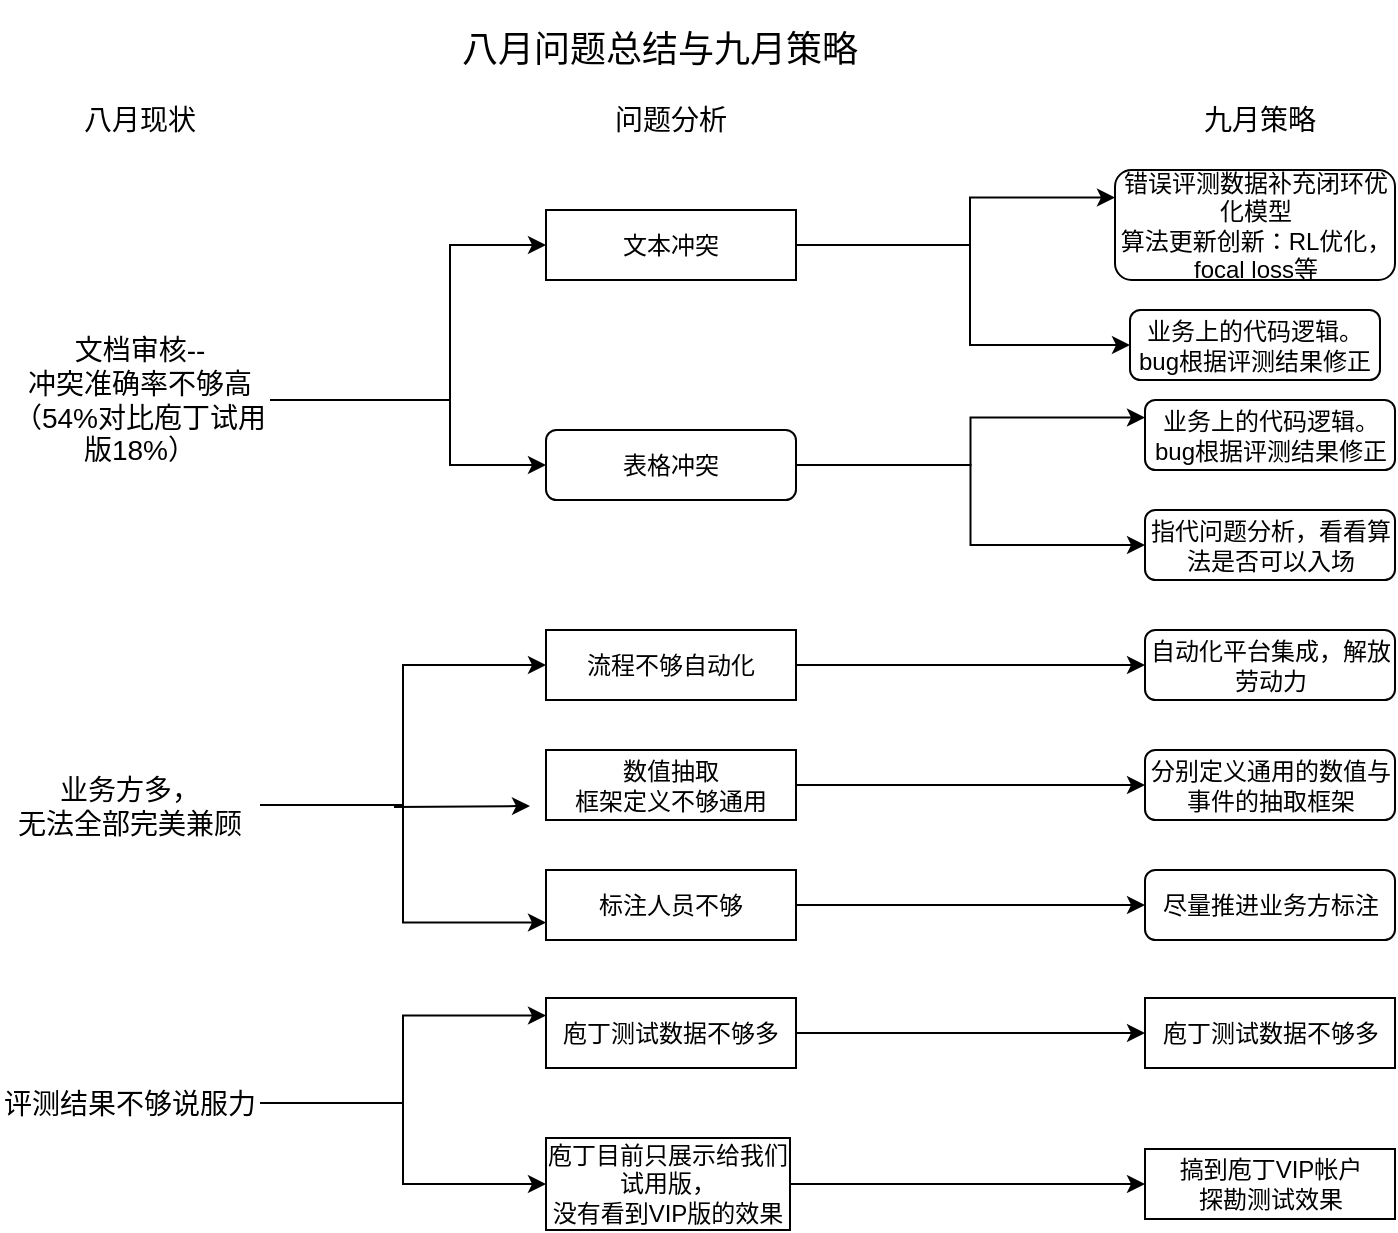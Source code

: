 <mxfile pages="1" version="11.2.4" type="github"><diagram id="qoYEgsGVeIHsSDPx_Uf8" name="Page-1"><mxGraphModel dx="942" dy="646" grid="1" gridSize="10" guides="1" tooltips="1" connect="1" arrows="1" fold="1" page="1" pageScale="1" pageWidth="827" pageHeight="1169" math="0" shadow="0"><root><mxCell id="0"/><mxCell id="1" parent="0"/><mxCell id="t1HwDP8iA54wXY4Rrie4-1" value="&lt;font style=&quot;font-size: 18px&quot;&gt;八月问题总结与九月策略&lt;/font&gt;" style="text;html=1;strokeColor=none;fillColor=none;align=center;verticalAlign=middle;whiteSpace=wrap;rounded=0;" vertex="1" parent="1"><mxGeometry x="250" y="15" width="230" height="50" as="geometry"/></mxCell><mxCell id="t1HwDP8iA54wXY4Rrie4-2" value="&lt;font style=&quot;font-size: 14px&quot;&gt;问题分析&lt;/font&gt;" style="text;html=1;strokeColor=none;fillColor=none;align=center;verticalAlign=middle;whiteSpace=wrap;rounded=0;" vertex="1" parent="1"><mxGeometry x="328" y="60" width="85" height="30" as="geometry"/></mxCell><mxCell id="t1HwDP8iA54wXY4Rrie4-3" value="&lt;font style=&quot;font-size: 14px&quot;&gt;八月现状&lt;/font&gt;" style="text;html=1;strokeColor=none;fillColor=none;align=center;verticalAlign=middle;whiteSpace=wrap;rounded=0;" vertex="1" parent="1"><mxGeometry x="45" y="60" width="120" height="30" as="geometry"/></mxCell><mxCell id="t1HwDP8iA54wXY4Rrie4-4" value="&lt;font style=&quot;font-size: 14px&quot;&gt;九月策略&lt;/font&gt;" style="text;html=1;strokeColor=none;fillColor=none;align=center;verticalAlign=middle;whiteSpace=wrap;rounded=0;" vertex="1" parent="1"><mxGeometry x="630" y="65" width="70" height="20" as="geometry"/></mxCell><mxCell id="t1HwDP8iA54wXY4Rrie4-24" style="edgeStyle=orthogonalEdgeStyle;rounded=0;orthogonalLoop=1;jettySize=auto;html=1;exitX=1;exitY=0.5;exitDx=0;exitDy=0;entryX=0;entryY=0.5;entryDx=0;entryDy=0;" edge="1" parent="1" source="t1HwDP8iA54wXY4Rrie4-6" target="t1HwDP8iA54wXY4Rrie4-9"><mxGeometry relative="1" as="geometry"><Array as="points"><mxPoint x="260" y="215"/><mxPoint x="260" y="138"/></Array></mxGeometry></mxCell><mxCell id="t1HwDP8iA54wXY4Rrie4-25" style="edgeStyle=orthogonalEdgeStyle;rounded=0;orthogonalLoop=1;jettySize=auto;html=1;exitX=1;exitY=0.5;exitDx=0;exitDy=0;entryX=0;entryY=0.5;entryDx=0;entryDy=0;" edge="1" parent="1" source="t1HwDP8iA54wXY4Rrie4-6" target="t1HwDP8iA54wXY4Rrie4-10"><mxGeometry relative="1" as="geometry"><Array as="points"><mxPoint x="260" y="215"/><mxPoint x="260" y="248"/></Array></mxGeometry></mxCell><mxCell id="t1HwDP8iA54wXY4Rrie4-6" value="&lt;font style=&quot;font-size: 14px&quot;&gt;文档审核--&lt;br&gt;冲突准确率不够高（54%对比庖丁试用版18%）&lt;/font&gt;" style="text;html=1;strokeColor=none;fillColor=none;align=center;verticalAlign=middle;whiteSpace=wrap;rounded=0;" vertex="1" parent="1"><mxGeometry x="40" y="180" width="130" height="70" as="geometry"/></mxCell><mxCell id="t1HwDP8iA54wXY4Rrie4-37" style="edgeStyle=orthogonalEdgeStyle;rounded=0;orthogonalLoop=1;jettySize=auto;html=1;exitX=1;exitY=0.5;exitDx=0;exitDy=0;entryX=0;entryY=0.5;entryDx=0;entryDy=0;" edge="1" parent="1" source="t1HwDP8iA54wXY4Rrie4-7" target="t1HwDP8iA54wXY4Rrie4-29"><mxGeometry relative="1" as="geometry"/></mxCell><mxCell id="t1HwDP8iA54wXY4Rrie4-38" style="edgeStyle=orthogonalEdgeStyle;rounded=0;orthogonalLoop=1;jettySize=auto;html=1;exitX=1;exitY=0.5;exitDx=0;exitDy=0;" edge="1" parent="1" source="t1HwDP8iA54wXY4Rrie4-7"><mxGeometry relative="1" as="geometry"><mxPoint x="300" y="418" as="targetPoint"/></mxGeometry></mxCell><mxCell id="t1HwDP8iA54wXY4Rrie4-39" style="edgeStyle=orthogonalEdgeStyle;rounded=0;orthogonalLoop=1;jettySize=auto;html=1;exitX=1;exitY=0.5;exitDx=0;exitDy=0;entryX=0;entryY=0.75;entryDx=0;entryDy=0;" edge="1" parent="1" source="t1HwDP8iA54wXY4Rrie4-7" target="t1HwDP8iA54wXY4Rrie4-31"><mxGeometry relative="1" as="geometry"/></mxCell><mxCell id="t1HwDP8iA54wXY4Rrie4-7" value="&lt;font style=&quot;font-size: 14px&quot;&gt;业务方多，&lt;br&gt;无法全部完美兼顾&lt;/font&gt;" style="text;html=1;strokeColor=none;fillColor=none;align=center;verticalAlign=middle;whiteSpace=wrap;rounded=0;" vertex="1" parent="1"><mxGeometry x="35" y="382.5" width="130" height="70" as="geometry"/></mxCell><mxCell id="t1HwDP8iA54wXY4Rrie4-49" style="edgeStyle=orthogonalEdgeStyle;rounded=0;orthogonalLoop=1;jettySize=auto;html=1;exitX=1;exitY=0.5;exitDx=0;exitDy=0;entryX=0;entryY=0.25;entryDx=0;entryDy=0;" edge="1" parent="1" source="t1HwDP8iA54wXY4Rrie4-8" target="t1HwDP8iA54wXY4Rrie4-43"><mxGeometry relative="1" as="geometry"/></mxCell><mxCell id="t1HwDP8iA54wXY4Rrie4-50" style="edgeStyle=orthogonalEdgeStyle;rounded=0;orthogonalLoop=1;jettySize=auto;html=1;exitX=1;exitY=0.5;exitDx=0;exitDy=0;entryX=0;entryY=0.5;entryDx=0;entryDy=0;" edge="1" parent="1" source="t1HwDP8iA54wXY4Rrie4-8" target="t1HwDP8iA54wXY4Rrie4-44"><mxGeometry relative="1" as="geometry"/></mxCell><mxCell id="t1HwDP8iA54wXY4Rrie4-8" value="&lt;font style=&quot;font-size: 14px&quot;&gt;评测结果不够说服力&lt;/font&gt;" style="text;html=1;strokeColor=none;fillColor=none;align=center;verticalAlign=middle;whiteSpace=wrap;rounded=0;" vertex="1" parent="1"><mxGeometry x="35" y="531.5" width="130" height="70" as="geometry"/></mxCell><mxCell id="t1HwDP8iA54wXY4Rrie4-51" style="edgeStyle=orthogonalEdgeStyle;rounded=0;orthogonalLoop=1;jettySize=auto;html=1;exitX=1;exitY=0.5;exitDx=0;exitDy=0;entryX=0;entryY=0.25;entryDx=0;entryDy=0;" edge="1" parent="1" source="t1HwDP8iA54wXY4Rrie4-9" target="t1HwDP8iA54wXY4Rrie4-11"><mxGeometry relative="1" as="geometry"><Array as="points"><mxPoint x="520" y="138"/><mxPoint x="520" y="114"/></Array></mxGeometry></mxCell><mxCell id="t1HwDP8iA54wXY4Rrie4-52" style="edgeStyle=orthogonalEdgeStyle;rounded=0;orthogonalLoop=1;jettySize=auto;html=1;exitX=1;exitY=0.5;exitDx=0;exitDy=0;entryX=0;entryY=0.5;entryDx=0;entryDy=0;" edge="1" parent="1" source="t1HwDP8iA54wXY4Rrie4-9" target="t1HwDP8iA54wXY4Rrie4-12"><mxGeometry relative="1" as="geometry"><Array as="points"><mxPoint x="520" y="138"/><mxPoint x="520" y="188"/></Array></mxGeometry></mxCell><mxCell id="t1HwDP8iA54wXY4Rrie4-9" value="文本冲突" style="rounded=1;whiteSpace=wrap;html=1;arcSize=0;" vertex="1" parent="1"><mxGeometry x="308" y="120" width="125" height="35" as="geometry"/></mxCell><mxCell id="t1HwDP8iA54wXY4Rrie4-32" style="edgeStyle=orthogonalEdgeStyle;rounded=0;orthogonalLoop=1;jettySize=auto;html=1;exitX=1;exitY=0.5;exitDx=0;exitDy=0;entryX=0;entryY=0.25;entryDx=0;entryDy=0;" edge="1" parent="1" source="t1HwDP8iA54wXY4Rrie4-10" target="t1HwDP8iA54wXY4Rrie4-13"><mxGeometry relative="1" as="geometry"/></mxCell><mxCell id="t1HwDP8iA54wXY4Rrie4-33" style="edgeStyle=orthogonalEdgeStyle;rounded=0;orthogonalLoop=1;jettySize=auto;html=1;exitX=1;exitY=0.5;exitDx=0;exitDy=0;entryX=0;entryY=0.5;entryDx=0;entryDy=0;" edge="1" parent="1" source="t1HwDP8iA54wXY4Rrie4-10" target="t1HwDP8iA54wXY4Rrie4-14"><mxGeometry relative="1" as="geometry"/></mxCell><mxCell id="t1HwDP8iA54wXY4Rrie4-10" value="表格冲突" style="rounded=1;whiteSpace=wrap;html=1;" vertex="1" parent="1"><mxGeometry x="308" y="230" width="125" height="35" as="geometry"/></mxCell><mxCell id="t1HwDP8iA54wXY4Rrie4-11" value="错误评测数据补充闭环优化模型&lt;br&gt;算法更新创新：RL优化，focal loss等" style="rounded=1;whiteSpace=wrap;html=1;" vertex="1" parent="1"><mxGeometry x="592.5" y="100" width="140" height="55" as="geometry"/></mxCell><mxCell id="t1HwDP8iA54wXY4Rrie4-12" value="业务上的代码逻辑。bug根据评测结果修正" style="rounded=1;whiteSpace=wrap;html=1;" vertex="1" parent="1"><mxGeometry x="600" y="170" width="125" height="35" as="geometry"/></mxCell><mxCell id="t1HwDP8iA54wXY4Rrie4-13" value="业务上的代码逻辑。bug根据评测结果修正" style="rounded=1;whiteSpace=wrap;html=1;" vertex="1" parent="1"><mxGeometry x="607.5" y="215" width="125" height="35" as="geometry"/></mxCell><mxCell id="t1HwDP8iA54wXY4Rrie4-14" value="指代问题分析，看看算法是否可以入场" style="rounded=1;whiteSpace=wrap;html=1;" vertex="1" parent="1"><mxGeometry x="607.5" y="270" width="125" height="35" as="geometry"/></mxCell><mxCell id="t1HwDP8iA54wXY4Rrie4-40" style="edgeStyle=orthogonalEdgeStyle;rounded=0;orthogonalLoop=1;jettySize=auto;html=1;exitX=1;exitY=0.5;exitDx=0;exitDy=0;" edge="1" parent="1" source="t1HwDP8iA54wXY4Rrie4-29" target="t1HwDP8iA54wXY4Rrie4-34"><mxGeometry relative="1" as="geometry"/></mxCell><mxCell id="t1HwDP8iA54wXY4Rrie4-29" value="流程不够自动化" style="rounded=1;whiteSpace=wrap;html=1;arcSize=0;" vertex="1" parent="1"><mxGeometry x="308" y="330" width="125" height="35" as="geometry"/></mxCell><mxCell id="t1HwDP8iA54wXY4Rrie4-41" style="edgeStyle=orthogonalEdgeStyle;rounded=0;orthogonalLoop=1;jettySize=auto;html=1;exitX=1;exitY=0.5;exitDx=0;exitDy=0;entryX=0;entryY=0.5;entryDx=0;entryDy=0;" edge="1" parent="1" source="t1HwDP8iA54wXY4Rrie4-30" target="t1HwDP8iA54wXY4Rrie4-35"><mxGeometry relative="1" as="geometry"/></mxCell><mxCell id="t1HwDP8iA54wXY4Rrie4-30" value="数值抽取&lt;br&gt;框架定义不够通用" style="rounded=1;whiteSpace=wrap;html=1;arcSize=0;" vertex="1" parent="1"><mxGeometry x="308" y="390" width="125" height="35" as="geometry"/></mxCell><mxCell id="t1HwDP8iA54wXY4Rrie4-42" style="edgeStyle=orthogonalEdgeStyle;rounded=0;orthogonalLoop=1;jettySize=auto;html=1;exitX=1;exitY=0.5;exitDx=0;exitDy=0;entryX=0;entryY=0.5;entryDx=0;entryDy=0;" edge="1" parent="1" source="t1HwDP8iA54wXY4Rrie4-31" target="t1HwDP8iA54wXY4Rrie4-36"><mxGeometry relative="1" as="geometry"/></mxCell><mxCell id="t1HwDP8iA54wXY4Rrie4-31" value="标注人员不够" style="rounded=1;whiteSpace=wrap;html=1;arcSize=0;" vertex="1" parent="1"><mxGeometry x="308" y="450" width="125" height="35" as="geometry"/></mxCell><mxCell id="t1HwDP8iA54wXY4Rrie4-34" value="自动化平台集成，解放劳动力" style="rounded=1;whiteSpace=wrap;html=1;" vertex="1" parent="1"><mxGeometry x="607.5" y="330" width="125" height="35" as="geometry"/></mxCell><mxCell id="t1HwDP8iA54wXY4Rrie4-35" value="分别定义通用的数值与事件的抽取框架" style="rounded=1;whiteSpace=wrap;html=1;" vertex="1" parent="1"><mxGeometry x="607.5" y="390" width="125" height="35" as="geometry"/></mxCell><mxCell id="t1HwDP8iA54wXY4Rrie4-36" value="尽量推进业务方标注" style="rounded=1;whiteSpace=wrap;html=1;" vertex="1" parent="1"><mxGeometry x="607.5" y="450" width="125" height="35" as="geometry"/></mxCell><mxCell id="t1HwDP8iA54wXY4Rrie4-47" style="edgeStyle=orthogonalEdgeStyle;rounded=0;orthogonalLoop=1;jettySize=auto;html=1;exitX=1;exitY=0.5;exitDx=0;exitDy=0;entryX=0;entryY=0.5;entryDx=0;entryDy=0;" edge="1" parent="1" source="t1HwDP8iA54wXY4Rrie4-43" target="t1HwDP8iA54wXY4Rrie4-45"><mxGeometry relative="1" as="geometry"/></mxCell><mxCell id="t1HwDP8iA54wXY4Rrie4-43" value="庖丁测试数据不够多" style="rounded=1;whiteSpace=wrap;html=1;arcSize=0;" vertex="1" parent="1"><mxGeometry x="308" y="514" width="125" height="35" as="geometry"/></mxCell><mxCell id="t1HwDP8iA54wXY4Rrie4-48" style="edgeStyle=orthogonalEdgeStyle;rounded=0;orthogonalLoop=1;jettySize=auto;html=1;exitX=1;exitY=0.5;exitDx=0;exitDy=0;entryX=0;entryY=0.5;entryDx=0;entryDy=0;" edge="1" parent="1" source="t1HwDP8iA54wXY4Rrie4-44" target="t1HwDP8iA54wXY4Rrie4-46"><mxGeometry relative="1" as="geometry"/></mxCell><mxCell id="t1HwDP8iA54wXY4Rrie4-44" value="庖丁目前只展示给我们试用版，&lt;br&gt;没有看到VIP版的效果" style="rounded=1;whiteSpace=wrap;html=1;arcSize=0;" vertex="1" parent="1"><mxGeometry x="308" y="584" width="122" height="46" as="geometry"/></mxCell><mxCell id="t1HwDP8iA54wXY4Rrie4-45" value="庖丁测试数据不够多" style="rounded=1;whiteSpace=wrap;html=1;arcSize=0;" vertex="1" parent="1"><mxGeometry x="607.5" y="514" width="125" height="35" as="geometry"/></mxCell><mxCell id="t1HwDP8iA54wXY4Rrie4-46" value="搞到庖丁VIP帐户&lt;br&gt;探勘测试效果" style="rounded=1;whiteSpace=wrap;html=1;arcSize=0;" vertex="1" parent="1"><mxGeometry x="607.5" y="589.5" width="125" height="35" as="geometry"/></mxCell></root></mxGraphModel></diagram></mxfile>
